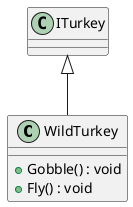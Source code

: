 @startuml
class WildTurkey {
    + Gobble() : void
    + Fly() : void
}
ITurkey <|-- WildTurkey
@enduml
